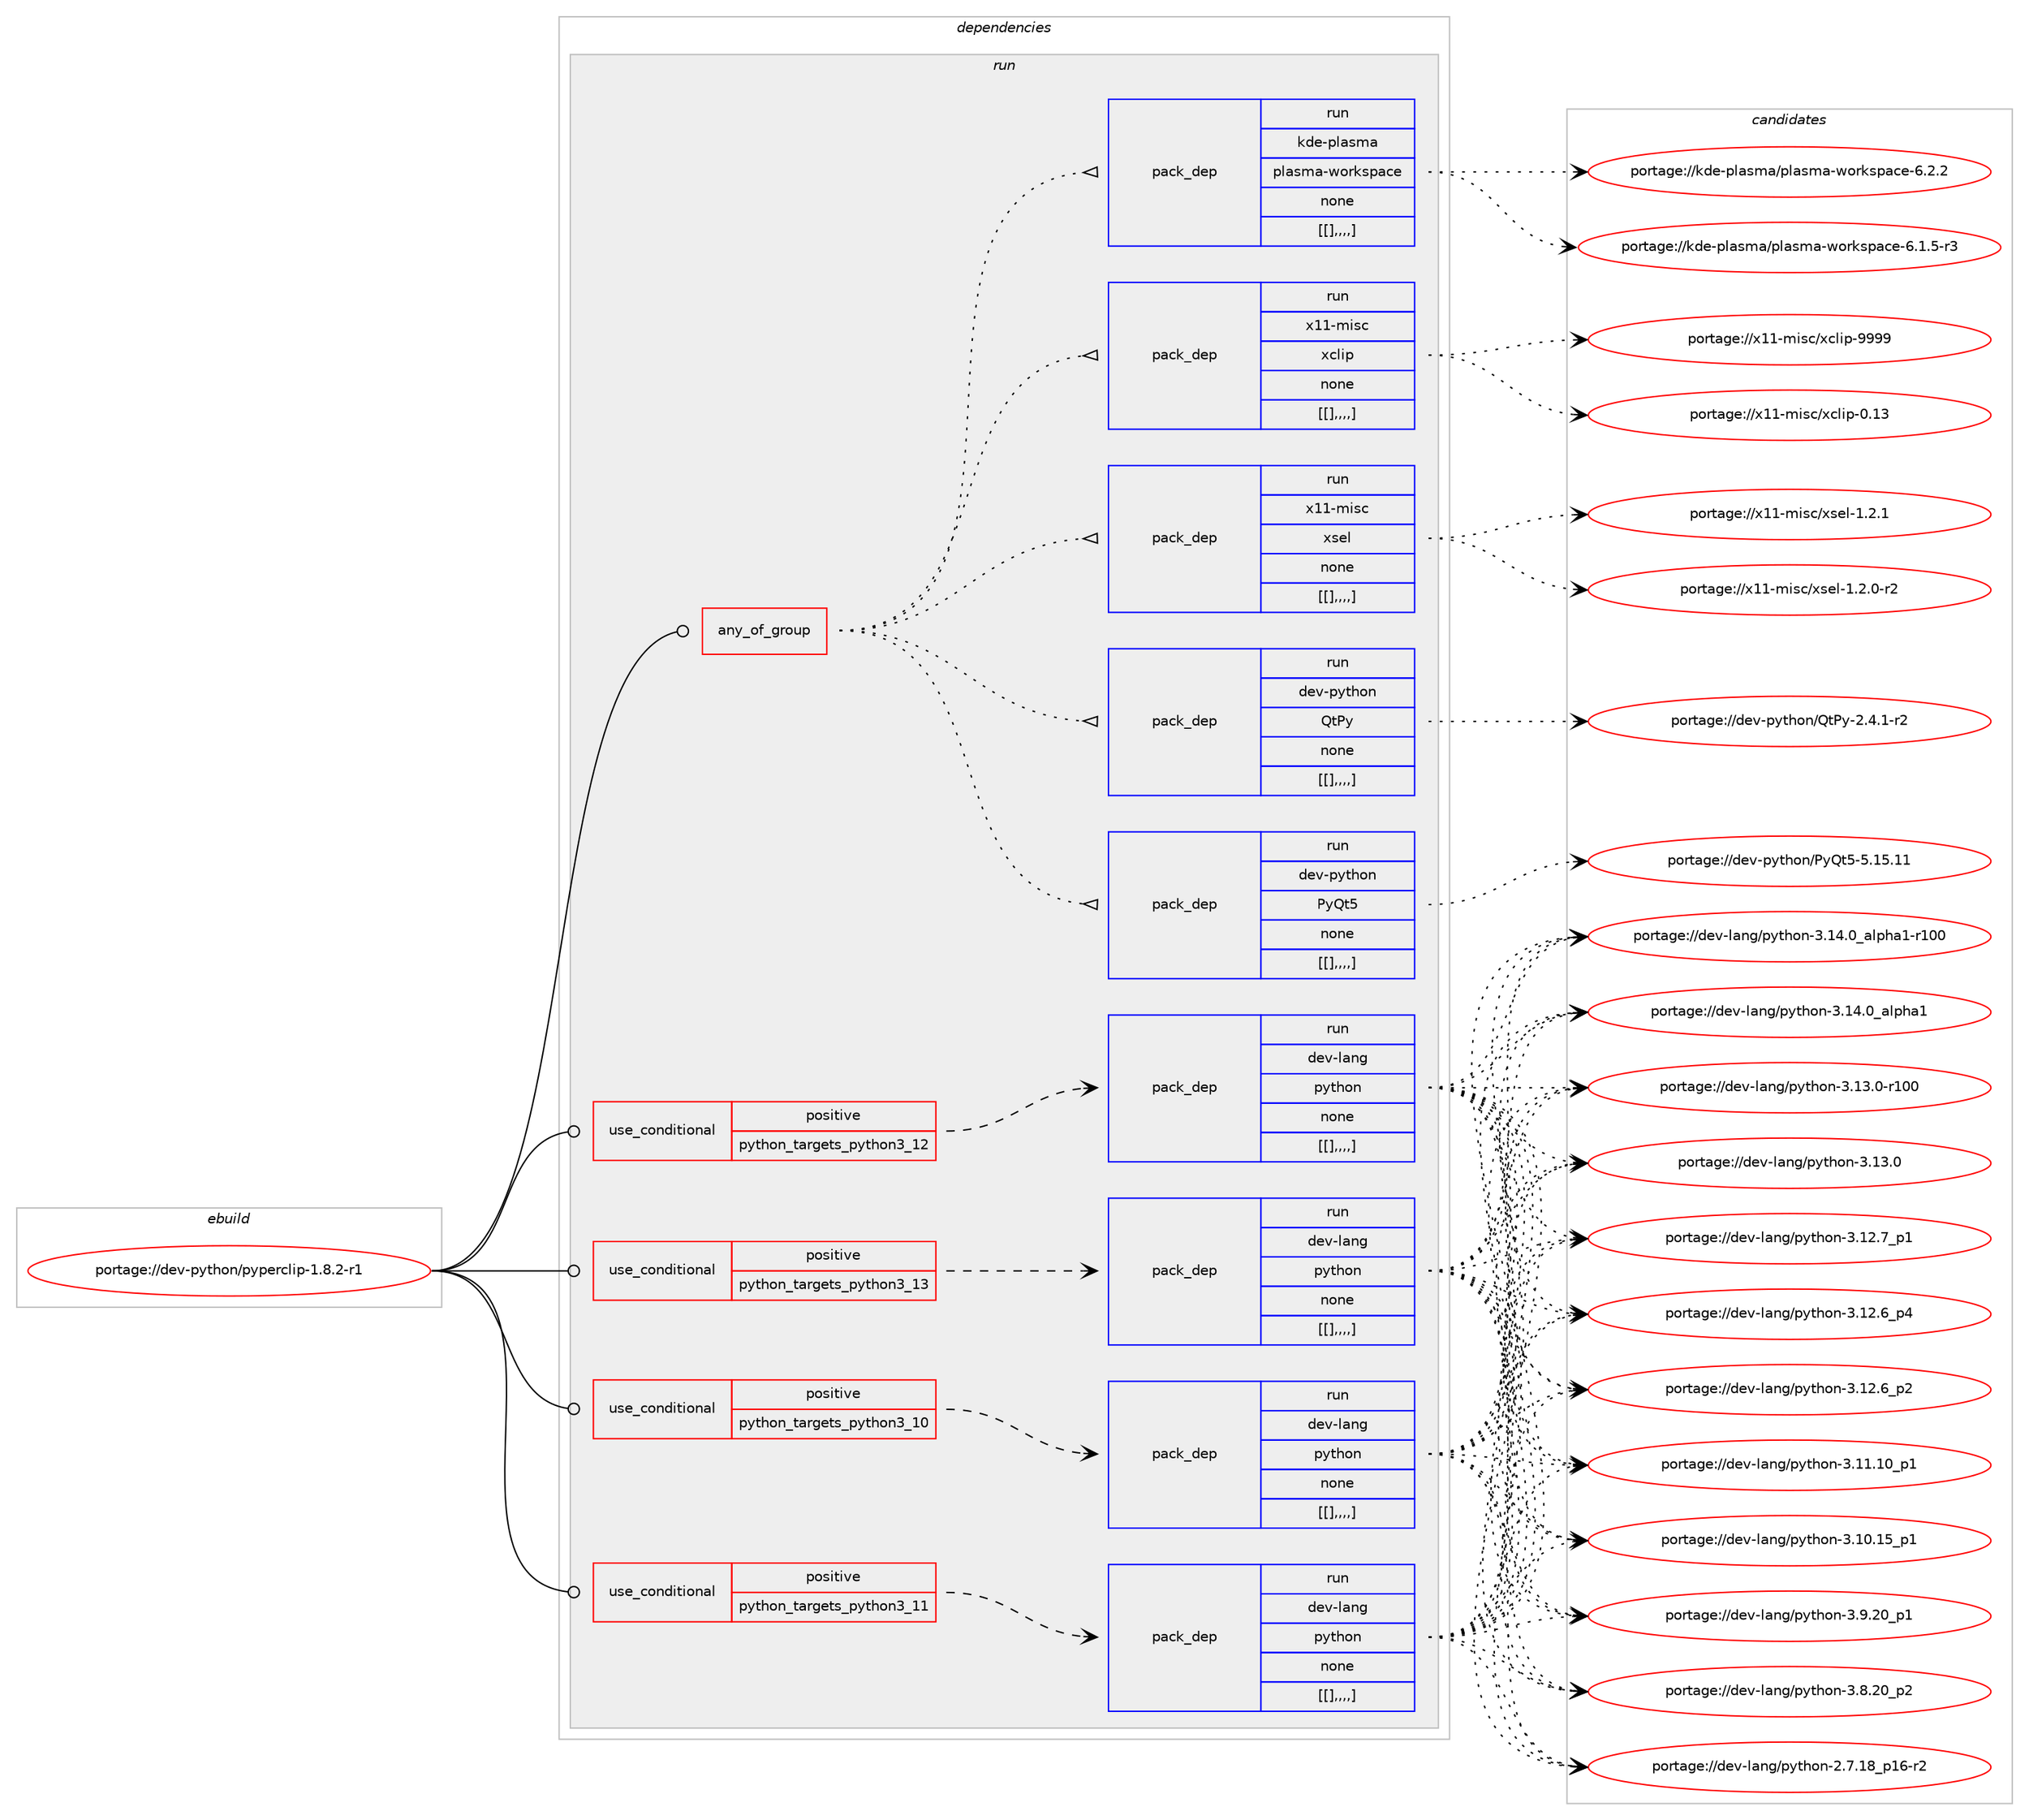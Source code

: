 digraph prolog {

# *************
# Graph options
# *************

newrank=true;
concentrate=true;
compound=true;
graph [rankdir=LR,fontname=Helvetica,fontsize=10,ranksep=1.5];#, ranksep=2.5, nodesep=0.2];
edge  [arrowhead=vee];
node  [fontname=Helvetica,fontsize=10];

# **********
# The ebuild
# **********

subgraph cluster_leftcol {
color=gray;
label=<<i>ebuild</i>>;
id [label="portage://dev-python/pyperclip-1.8.2-r1", color=red, width=4, href="../dev-python/pyperclip-1.8.2-r1.svg"];
}

# ****************
# The dependencies
# ****************

subgraph cluster_midcol {
color=gray;
label=<<i>dependencies</i>>;
subgraph cluster_compile {
fillcolor="#eeeeee";
style=filled;
label=<<i>compile</i>>;
}
subgraph cluster_compileandrun {
fillcolor="#eeeeee";
style=filled;
label=<<i>compile and run</i>>;
}
subgraph cluster_run {
fillcolor="#eeeeee";
style=filled;
label=<<i>run</i>>;
subgraph any1179 {
dependency164021 [label=<<TABLE BORDER="0" CELLBORDER="1" CELLSPACING="0" CELLPADDING="4"><TR><TD CELLPADDING="10">any_of_group</TD></TR></TABLE>>, shape=none, color=red];subgraph pack122821 {
dependency164025 [label=<<TABLE BORDER="0" CELLBORDER="1" CELLSPACING="0" CELLPADDING="4" WIDTH="220"><TR><TD ROWSPAN="6" CELLPADDING="30">pack_dep</TD></TR><TR><TD WIDTH="110">run</TD></TR><TR><TD>x11-misc</TD></TR><TR><TD>xsel</TD></TR><TR><TD>none</TD></TR><TR><TD>[[],,,,]</TD></TR></TABLE>>, shape=none, color=blue];
}
dependency164021:e -> dependency164025:w [weight=20,style="dotted",arrowhead="oinv"];
subgraph pack122826 {
dependency164049 [label=<<TABLE BORDER="0" CELLBORDER="1" CELLSPACING="0" CELLPADDING="4" WIDTH="220"><TR><TD ROWSPAN="6" CELLPADDING="30">pack_dep</TD></TR><TR><TD WIDTH="110">run</TD></TR><TR><TD>x11-misc</TD></TR><TR><TD>xclip</TD></TR><TR><TD>none</TD></TR><TR><TD>[[],,,,]</TD></TR></TABLE>>, shape=none, color=blue];
}
dependency164021:e -> dependency164049:w [weight=20,style="dotted",arrowhead="oinv"];
subgraph pack122839 {
dependency164056 [label=<<TABLE BORDER="0" CELLBORDER="1" CELLSPACING="0" CELLPADDING="4" WIDTH="220"><TR><TD ROWSPAN="6" CELLPADDING="30">pack_dep</TD></TR><TR><TD WIDTH="110">run</TD></TR><TR><TD>kde-plasma</TD></TR><TR><TD>plasma-workspace</TD></TR><TR><TD>none</TD></TR><TR><TD>[[],,,,]</TD></TR></TABLE>>, shape=none, color=blue];
}
dependency164021:e -> dependency164056:w [weight=20,style="dotted",arrowhead="oinv"];
subgraph pack122869 {
dependency164100 [label=<<TABLE BORDER="0" CELLBORDER="1" CELLSPACING="0" CELLPADDING="4" WIDTH="220"><TR><TD ROWSPAN="6" CELLPADDING="30">pack_dep</TD></TR><TR><TD WIDTH="110">run</TD></TR><TR><TD>dev-python</TD></TR><TR><TD>PyQt5</TD></TR><TR><TD>none</TD></TR><TR><TD>[[],,,,]</TD></TR></TABLE>>, shape=none, color=blue];
}
dependency164021:e -> dependency164100:w [weight=20,style="dotted",arrowhead="oinv"];
subgraph pack122872 {
dependency164103 [label=<<TABLE BORDER="0" CELLBORDER="1" CELLSPACING="0" CELLPADDING="4" WIDTH="220"><TR><TD ROWSPAN="6" CELLPADDING="30">pack_dep</TD></TR><TR><TD WIDTH="110">run</TD></TR><TR><TD>dev-python</TD></TR><TR><TD>QtPy</TD></TR><TR><TD>none</TD></TR><TR><TD>[[],,,,]</TD></TR></TABLE>>, shape=none, color=blue];
}
dependency164021:e -> dependency164103:w [weight=20,style="dotted",arrowhead="oinv"];
}
id:e -> dependency164021:w [weight=20,style="solid",arrowhead="odot"];
subgraph cond39940 {
dependency164198 [label=<<TABLE BORDER="0" CELLBORDER="1" CELLSPACING="0" CELLPADDING="4"><TR><TD ROWSPAN="3" CELLPADDING="10">use_conditional</TD></TR><TR><TD>positive</TD></TR><TR><TD>python_targets_python3_10</TD></TR></TABLE>>, shape=none, color=red];
subgraph pack122922 {
dependency164218 [label=<<TABLE BORDER="0" CELLBORDER="1" CELLSPACING="0" CELLPADDING="4" WIDTH="220"><TR><TD ROWSPAN="6" CELLPADDING="30">pack_dep</TD></TR><TR><TD WIDTH="110">run</TD></TR><TR><TD>dev-lang</TD></TR><TR><TD>python</TD></TR><TR><TD>none</TD></TR><TR><TD>[[],,,,]</TD></TR></TABLE>>, shape=none, color=blue];
}
dependency164198:e -> dependency164218:w [weight=20,style="dashed",arrowhead="vee"];
}
id:e -> dependency164198:w [weight=20,style="solid",arrowhead="odot"];
subgraph cond39967 {
dependency164222 [label=<<TABLE BORDER="0" CELLBORDER="1" CELLSPACING="0" CELLPADDING="4"><TR><TD ROWSPAN="3" CELLPADDING="10">use_conditional</TD></TR><TR><TD>positive</TD></TR><TR><TD>python_targets_python3_11</TD></TR></TABLE>>, shape=none, color=red];
subgraph pack122935 {
dependency164241 [label=<<TABLE BORDER="0" CELLBORDER="1" CELLSPACING="0" CELLPADDING="4" WIDTH="220"><TR><TD ROWSPAN="6" CELLPADDING="30">pack_dep</TD></TR><TR><TD WIDTH="110">run</TD></TR><TR><TD>dev-lang</TD></TR><TR><TD>python</TD></TR><TR><TD>none</TD></TR><TR><TD>[[],,,,]</TD></TR></TABLE>>, shape=none, color=blue];
}
dependency164222:e -> dependency164241:w [weight=20,style="dashed",arrowhead="vee"];
}
id:e -> dependency164222:w [weight=20,style="solid",arrowhead="odot"];
subgraph cond39981 {
dependency164285 [label=<<TABLE BORDER="0" CELLBORDER="1" CELLSPACING="0" CELLPADDING="4"><TR><TD ROWSPAN="3" CELLPADDING="10">use_conditional</TD></TR><TR><TD>positive</TD></TR><TR><TD>python_targets_python3_12</TD></TR></TABLE>>, shape=none, color=red];
subgraph pack122990 {
dependency164340 [label=<<TABLE BORDER="0" CELLBORDER="1" CELLSPACING="0" CELLPADDING="4" WIDTH="220"><TR><TD ROWSPAN="6" CELLPADDING="30">pack_dep</TD></TR><TR><TD WIDTH="110">run</TD></TR><TR><TD>dev-lang</TD></TR><TR><TD>python</TD></TR><TR><TD>none</TD></TR><TR><TD>[[],,,,]</TD></TR></TABLE>>, shape=none, color=blue];
}
dependency164285:e -> dependency164340:w [weight=20,style="dashed",arrowhead="vee"];
}
id:e -> dependency164285:w [weight=20,style="solid",arrowhead="odot"];
subgraph cond40052 {
dependency164421 [label=<<TABLE BORDER="0" CELLBORDER="1" CELLSPACING="0" CELLPADDING="4"><TR><TD ROWSPAN="3" CELLPADDING="10">use_conditional</TD></TR><TR><TD>positive</TD></TR><TR><TD>python_targets_python3_13</TD></TR></TABLE>>, shape=none, color=red];
subgraph pack123036 {
dependency164448 [label=<<TABLE BORDER="0" CELLBORDER="1" CELLSPACING="0" CELLPADDING="4" WIDTH="220"><TR><TD ROWSPAN="6" CELLPADDING="30">pack_dep</TD></TR><TR><TD WIDTH="110">run</TD></TR><TR><TD>dev-lang</TD></TR><TR><TD>python</TD></TR><TR><TD>none</TD></TR><TR><TD>[[],,,,]</TD></TR></TABLE>>, shape=none, color=blue];
}
dependency164421:e -> dependency164448:w [weight=20,style="dashed",arrowhead="vee"];
}
id:e -> dependency164421:w [weight=20,style="solid",arrowhead="odot"];
}
}

# **************
# The candidates
# **************

subgraph cluster_choices {
rank=same;
color=gray;
label=<<i>candidates</i>>;

subgraph choice122753 {
color=black;
nodesep=1;
choice1204949451091051159947120115101108454946504649 [label="portage://x11-misc/xsel-1.2.1", color=red, width=4,href="../x11-misc/xsel-1.2.1.svg"];
choice12049494510910511599471201151011084549465046484511450 [label="portage://x11-misc/xsel-1.2.0-r2", color=red, width=4,href="../x11-misc/xsel-1.2.0-r2.svg"];
dependency164025:e -> choice1204949451091051159947120115101108454946504649:w [style=dotted,weight="100"];
dependency164025:e -> choice12049494510910511599471201151011084549465046484511450:w [style=dotted,weight="100"];
}
subgraph choice122756 {
color=black;
nodesep=1;
choice1204949451091051159947120991081051124557575757 [label="portage://x11-misc/xclip-9999", color=red, width=4,href="../x11-misc/xclip-9999.svg"];
choice1204949451091051159947120991081051124548464951 [label="portage://x11-misc/xclip-0.13", color=red, width=4,href="../x11-misc/xclip-0.13.svg"];
dependency164049:e -> choice1204949451091051159947120991081051124557575757:w [style=dotted,weight="100"];
dependency164049:e -> choice1204949451091051159947120991081051124548464951:w [style=dotted,weight="100"];
}
subgraph choice122759 {
color=black;
nodesep=1;
choice107100101451121089711510997471121089711510997451191111141071151129799101455446504650 [label="portage://kde-plasma/plasma-workspace-6.2.2", color=red, width=4,href="../kde-plasma/plasma-workspace-6.2.2.svg"];
choice1071001014511210897115109974711210897115109974511911111410711511297991014554464946534511451 [label="portage://kde-plasma/plasma-workspace-6.1.5-r3", color=red, width=4,href="../kde-plasma/plasma-workspace-6.1.5-r3.svg"];
dependency164056:e -> choice107100101451121089711510997471121089711510997451191111141071151129799101455446504650:w [style=dotted,weight="100"];
dependency164056:e -> choice1071001014511210897115109974711210897115109974511911111410711511297991014554464946534511451:w [style=dotted,weight="100"];
}
subgraph choice122762 {
color=black;
nodesep=1;
choice10010111845112121116104111110478012181116534553464953464949 [label="portage://dev-python/PyQt5-5.15.11", color=red, width=4,href="../dev-python/PyQt5-5.15.11.svg"];
dependency164100:e -> choice10010111845112121116104111110478012181116534553464953464949:w [style=dotted,weight="100"];
}
subgraph choice122782 {
color=black;
nodesep=1;
choice100101118451121211161041111104781116801214550465246494511450 [label="portage://dev-python/QtPy-2.4.1-r2", color=red, width=4,href="../dev-python/QtPy-2.4.1-r2.svg"];
dependency164103:e -> choice100101118451121211161041111104781116801214550465246494511450:w [style=dotted,weight="100"];
}
subgraph choice122788 {
color=black;
nodesep=1;
choice100101118451089711010347112121116104111110455146495246489597108112104974945114494848 [label="portage://dev-lang/python-3.14.0_alpha1-r100", color=red, width=4,href="../dev-lang/python-3.14.0_alpha1-r100.svg"];
choice1001011184510897110103471121211161041111104551464952464895971081121049749 [label="portage://dev-lang/python-3.14.0_alpha1", color=red, width=4,href="../dev-lang/python-3.14.0_alpha1.svg"];
choice1001011184510897110103471121211161041111104551464951464845114494848 [label="portage://dev-lang/python-3.13.0-r100", color=red, width=4,href="../dev-lang/python-3.13.0-r100.svg"];
choice10010111845108971101034711212111610411111045514649514648 [label="portage://dev-lang/python-3.13.0", color=red, width=4,href="../dev-lang/python-3.13.0.svg"];
choice100101118451089711010347112121116104111110455146495046559511249 [label="portage://dev-lang/python-3.12.7_p1", color=red, width=4,href="../dev-lang/python-3.12.7_p1.svg"];
choice100101118451089711010347112121116104111110455146495046549511252 [label="portage://dev-lang/python-3.12.6_p4", color=red, width=4,href="../dev-lang/python-3.12.6_p4.svg"];
choice100101118451089711010347112121116104111110455146495046549511250 [label="portage://dev-lang/python-3.12.6_p2", color=red, width=4,href="../dev-lang/python-3.12.6_p2.svg"];
choice10010111845108971101034711212111610411111045514649494649489511249 [label="portage://dev-lang/python-3.11.10_p1", color=red, width=4,href="../dev-lang/python-3.11.10_p1.svg"];
choice10010111845108971101034711212111610411111045514649484649539511249 [label="portage://dev-lang/python-3.10.15_p1", color=red, width=4,href="../dev-lang/python-3.10.15_p1.svg"];
choice100101118451089711010347112121116104111110455146574650489511249 [label="portage://dev-lang/python-3.9.20_p1", color=red, width=4,href="../dev-lang/python-3.9.20_p1.svg"];
choice100101118451089711010347112121116104111110455146564650489511250 [label="portage://dev-lang/python-3.8.20_p2", color=red, width=4,href="../dev-lang/python-3.8.20_p2.svg"];
choice100101118451089711010347112121116104111110455046554649569511249544511450 [label="portage://dev-lang/python-2.7.18_p16-r2", color=red, width=4,href="../dev-lang/python-2.7.18_p16-r2.svg"];
dependency164218:e -> choice100101118451089711010347112121116104111110455146495246489597108112104974945114494848:w [style=dotted,weight="100"];
dependency164218:e -> choice1001011184510897110103471121211161041111104551464952464895971081121049749:w [style=dotted,weight="100"];
dependency164218:e -> choice1001011184510897110103471121211161041111104551464951464845114494848:w [style=dotted,weight="100"];
dependency164218:e -> choice10010111845108971101034711212111610411111045514649514648:w [style=dotted,weight="100"];
dependency164218:e -> choice100101118451089711010347112121116104111110455146495046559511249:w [style=dotted,weight="100"];
dependency164218:e -> choice100101118451089711010347112121116104111110455146495046549511252:w [style=dotted,weight="100"];
dependency164218:e -> choice100101118451089711010347112121116104111110455146495046549511250:w [style=dotted,weight="100"];
dependency164218:e -> choice10010111845108971101034711212111610411111045514649494649489511249:w [style=dotted,weight="100"];
dependency164218:e -> choice10010111845108971101034711212111610411111045514649484649539511249:w [style=dotted,weight="100"];
dependency164218:e -> choice100101118451089711010347112121116104111110455146574650489511249:w [style=dotted,weight="100"];
dependency164218:e -> choice100101118451089711010347112121116104111110455146564650489511250:w [style=dotted,weight="100"];
dependency164218:e -> choice100101118451089711010347112121116104111110455046554649569511249544511450:w [style=dotted,weight="100"];
}
subgraph choice122796 {
color=black;
nodesep=1;
choice100101118451089711010347112121116104111110455146495246489597108112104974945114494848 [label="portage://dev-lang/python-3.14.0_alpha1-r100", color=red, width=4,href="../dev-lang/python-3.14.0_alpha1-r100.svg"];
choice1001011184510897110103471121211161041111104551464952464895971081121049749 [label="portage://dev-lang/python-3.14.0_alpha1", color=red, width=4,href="../dev-lang/python-3.14.0_alpha1.svg"];
choice1001011184510897110103471121211161041111104551464951464845114494848 [label="portage://dev-lang/python-3.13.0-r100", color=red, width=4,href="../dev-lang/python-3.13.0-r100.svg"];
choice10010111845108971101034711212111610411111045514649514648 [label="portage://dev-lang/python-3.13.0", color=red, width=4,href="../dev-lang/python-3.13.0.svg"];
choice100101118451089711010347112121116104111110455146495046559511249 [label="portage://dev-lang/python-3.12.7_p1", color=red, width=4,href="../dev-lang/python-3.12.7_p1.svg"];
choice100101118451089711010347112121116104111110455146495046549511252 [label="portage://dev-lang/python-3.12.6_p4", color=red, width=4,href="../dev-lang/python-3.12.6_p4.svg"];
choice100101118451089711010347112121116104111110455146495046549511250 [label="portage://dev-lang/python-3.12.6_p2", color=red, width=4,href="../dev-lang/python-3.12.6_p2.svg"];
choice10010111845108971101034711212111610411111045514649494649489511249 [label="portage://dev-lang/python-3.11.10_p1", color=red, width=4,href="../dev-lang/python-3.11.10_p1.svg"];
choice10010111845108971101034711212111610411111045514649484649539511249 [label="portage://dev-lang/python-3.10.15_p1", color=red, width=4,href="../dev-lang/python-3.10.15_p1.svg"];
choice100101118451089711010347112121116104111110455146574650489511249 [label="portage://dev-lang/python-3.9.20_p1", color=red, width=4,href="../dev-lang/python-3.9.20_p1.svg"];
choice100101118451089711010347112121116104111110455146564650489511250 [label="portage://dev-lang/python-3.8.20_p2", color=red, width=4,href="../dev-lang/python-3.8.20_p2.svg"];
choice100101118451089711010347112121116104111110455046554649569511249544511450 [label="portage://dev-lang/python-2.7.18_p16-r2", color=red, width=4,href="../dev-lang/python-2.7.18_p16-r2.svg"];
dependency164241:e -> choice100101118451089711010347112121116104111110455146495246489597108112104974945114494848:w [style=dotted,weight="100"];
dependency164241:e -> choice1001011184510897110103471121211161041111104551464952464895971081121049749:w [style=dotted,weight="100"];
dependency164241:e -> choice1001011184510897110103471121211161041111104551464951464845114494848:w [style=dotted,weight="100"];
dependency164241:e -> choice10010111845108971101034711212111610411111045514649514648:w [style=dotted,weight="100"];
dependency164241:e -> choice100101118451089711010347112121116104111110455146495046559511249:w [style=dotted,weight="100"];
dependency164241:e -> choice100101118451089711010347112121116104111110455146495046549511252:w [style=dotted,weight="100"];
dependency164241:e -> choice100101118451089711010347112121116104111110455146495046549511250:w [style=dotted,weight="100"];
dependency164241:e -> choice10010111845108971101034711212111610411111045514649494649489511249:w [style=dotted,weight="100"];
dependency164241:e -> choice10010111845108971101034711212111610411111045514649484649539511249:w [style=dotted,weight="100"];
dependency164241:e -> choice100101118451089711010347112121116104111110455146574650489511249:w [style=dotted,weight="100"];
dependency164241:e -> choice100101118451089711010347112121116104111110455146564650489511250:w [style=dotted,weight="100"];
dependency164241:e -> choice100101118451089711010347112121116104111110455046554649569511249544511450:w [style=dotted,weight="100"];
}
subgraph choice122805 {
color=black;
nodesep=1;
choice100101118451089711010347112121116104111110455146495246489597108112104974945114494848 [label="portage://dev-lang/python-3.14.0_alpha1-r100", color=red, width=4,href="../dev-lang/python-3.14.0_alpha1-r100.svg"];
choice1001011184510897110103471121211161041111104551464952464895971081121049749 [label="portage://dev-lang/python-3.14.0_alpha1", color=red, width=4,href="../dev-lang/python-3.14.0_alpha1.svg"];
choice1001011184510897110103471121211161041111104551464951464845114494848 [label="portage://dev-lang/python-3.13.0-r100", color=red, width=4,href="../dev-lang/python-3.13.0-r100.svg"];
choice10010111845108971101034711212111610411111045514649514648 [label="portage://dev-lang/python-3.13.0", color=red, width=4,href="../dev-lang/python-3.13.0.svg"];
choice100101118451089711010347112121116104111110455146495046559511249 [label="portage://dev-lang/python-3.12.7_p1", color=red, width=4,href="../dev-lang/python-3.12.7_p1.svg"];
choice100101118451089711010347112121116104111110455146495046549511252 [label="portage://dev-lang/python-3.12.6_p4", color=red, width=4,href="../dev-lang/python-3.12.6_p4.svg"];
choice100101118451089711010347112121116104111110455146495046549511250 [label="portage://dev-lang/python-3.12.6_p2", color=red, width=4,href="../dev-lang/python-3.12.6_p2.svg"];
choice10010111845108971101034711212111610411111045514649494649489511249 [label="portage://dev-lang/python-3.11.10_p1", color=red, width=4,href="../dev-lang/python-3.11.10_p1.svg"];
choice10010111845108971101034711212111610411111045514649484649539511249 [label="portage://dev-lang/python-3.10.15_p1", color=red, width=4,href="../dev-lang/python-3.10.15_p1.svg"];
choice100101118451089711010347112121116104111110455146574650489511249 [label="portage://dev-lang/python-3.9.20_p1", color=red, width=4,href="../dev-lang/python-3.9.20_p1.svg"];
choice100101118451089711010347112121116104111110455146564650489511250 [label="portage://dev-lang/python-3.8.20_p2", color=red, width=4,href="../dev-lang/python-3.8.20_p2.svg"];
choice100101118451089711010347112121116104111110455046554649569511249544511450 [label="portage://dev-lang/python-2.7.18_p16-r2", color=red, width=4,href="../dev-lang/python-2.7.18_p16-r2.svg"];
dependency164340:e -> choice100101118451089711010347112121116104111110455146495246489597108112104974945114494848:w [style=dotted,weight="100"];
dependency164340:e -> choice1001011184510897110103471121211161041111104551464952464895971081121049749:w [style=dotted,weight="100"];
dependency164340:e -> choice1001011184510897110103471121211161041111104551464951464845114494848:w [style=dotted,weight="100"];
dependency164340:e -> choice10010111845108971101034711212111610411111045514649514648:w [style=dotted,weight="100"];
dependency164340:e -> choice100101118451089711010347112121116104111110455146495046559511249:w [style=dotted,weight="100"];
dependency164340:e -> choice100101118451089711010347112121116104111110455146495046549511252:w [style=dotted,weight="100"];
dependency164340:e -> choice100101118451089711010347112121116104111110455146495046549511250:w [style=dotted,weight="100"];
dependency164340:e -> choice10010111845108971101034711212111610411111045514649494649489511249:w [style=dotted,weight="100"];
dependency164340:e -> choice10010111845108971101034711212111610411111045514649484649539511249:w [style=dotted,weight="100"];
dependency164340:e -> choice100101118451089711010347112121116104111110455146574650489511249:w [style=dotted,weight="100"];
dependency164340:e -> choice100101118451089711010347112121116104111110455146564650489511250:w [style=dotted,weight="100"];
dependency164340:e -> choice100101118451089711010347112121116104111110455046554649569511249544511450:w [style=dotted,weight="100"];
}
subgraph choice122821 {
color=black;
nodesep=1;
choice100101118451089711010347112121116104111110455146495246489597108112104974945114494848 [label="portage://dev-lang/python-3.14.0_alpha1-r100", color=red, width=4,href="../dev-lang/python-3.14.0_alpha1-r100.svg"];
choice1001011184510897110103471121211161041111104551464952464895971081121049749 [label="portage://dev-lang/python-3.14.0_alpha1", color=red, width=4,href="../dev-lang/python-3.14.0_alpha1.svg"];
choice1001011184510897110103471121211161041111104551464951464845114494848 [label="portage://dev-lang/python-3.13.0-r100", color=red, width=4,href="../dev-lang/python-3.13.0-r100.svg"];
choice10010111845108971101034711212111610411111045514649514648 [label="portage://dev-lang/python-3.13.0", color=red, width=4,href="../dev-lang/python-3.13.0.svg"];
choice100101118451089711010347112121116104111110455146495046559511249 [label="portage://dev-lang/python-3.12.7_p1", color=red, width=4,href="../dev-lang/python-3.12.7_p1.svg"];
choice100101118451089711010347112121116104111110455146495046549511252 [label="portage://dev-lang/python-3.12.6_p4", color=red, width=4,href="../dev-lang/python-3.12.6_p4.svg"];
choice100101118451089711010347112121116104111110455146495046549511250 [label="portage://dev-lang/python-3.12.6_p2", color=red, width=4,href="../dev-lang/python-3.12.6_p2.svg"];
choice10010111845108971101034711212111610411111045514649494649489511249 [label="portage://dev-lang/python-3.11.10_p1", color=red, width=4,href="../dev-lang/python-3.11.10_p1.svg"];
choice10010111845108971101034711212111610411111045514649484649539511249 [label="portage://dev-lang/python-3.10.15_p1", color=red, width=4,href="../dev-lang/python-3.10.15_p1.svg"];
choice100101118451089711010347112121116104111110455146574650489511249 [label="portage://dev-lang/python-3.9.20_p1", color=red, width=4,href="../dev-lang/python-3.9.20_p1.svg"];
choice100101118451089711010347112121116104111110455146564650489511250 [label="portage://dev-lang/python-3.8.20_p2", color=red, width=4,href="../dev-lang/python-3.8.20_p2.svg"];
choice100101118451089711010347112121116104111110455046554649569511249544511450 [label="portage://dev-lang/python-2.7.18_p16-r2", color=red, width=4,href="../dev-lang/python-2.7.18_p16-r2.svg"];
dependency164448:e -> choice100101118451089711010347112121116104111110455146495246489597108112104974945114494848:w [style=dotted,weight="100"];
dependency164448:e -> choice1001011184510897110103471121211161041111104551464952464895971081121049749:w [style=dotted,weight="100"];
dependency164448:e -> choice1001011184510897110103471121211161041111104551464951464845114494848:w [style=dotted,weight="100"];
dependency164448:e -> choice10010111845108971101034711212111610411111045514649514648:w [style=dotted,weight="100"];
dependency164448:e -> choice100101118451089711010347112121116104111110455146495046559511249:w [style=dotted,weight="100"];
dependency164448:e -> choice100101118451089711010347112121116104111110455146495046549511252:w [style=dotted,weight="100"];
dependency164448:e -> choice100101118451089711010347112121116104111110455146495046549511250:w [style=dotted,weight="100"];
dependency164448:e -> choice10010111845108971101034711212111610411111045514649494649489511249:w [style=dotted,weight="100"];
dependency164448:e -> choice10010111845108971101034711212111610411111045514649484649539511249:w [style=dotted,weight="100"];
dependency164448:e -> choice100101118451089711010347112121116104111110455146574650489511249:w [style=dotted,weight="100"];
dependency164448:e -> choice100101118451089711010347112121116104111110455146564650489511250:w [style=dotted,weight="100"];
dependency164448:e -> choice100101118451089711010347112121116104111110455046554649569511249544511450:w [style=dotted,weight="100"];
}
}

}
